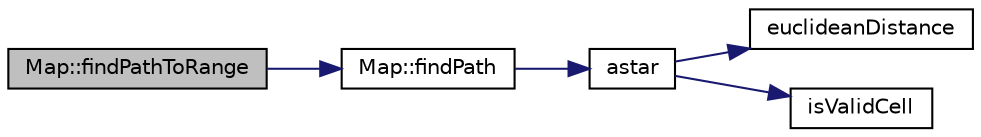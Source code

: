 digraph "Map::findPathToRange"
{
 // LATEX_PDF_SIZE
  edge [fontname="Helvetica",fontsize="10",labelfontname="Helvetica",labelfontsize="10"];
  node [fontname="Helvetica",fontsize="10",shape=record];
  rankdir="LR";
  Node1 [label="Map::findPathToRange",height=0.2,width=0.4,color="black", fillcolor="grey75", style="filled", fontcolor="black",tooltip="Finds a path to some locations range. Can be used, for example, if the attack target is not in range,..."];
  Node1 -> Node2 [color="midnightblue",fontsize="10",style="solid",fontname="Helvetica"];
  Node2 [label="Map::findPath",height=0.2,width=0.4,color="black", fillcolor="white", style="filled",URL="$classMap.html#a693fa7c9f08dfb26f74afce62d795b59",tooltip="Finds a path from start to end."];
  Node2 -> Node3 [color="midnightblue",fontsize="10",style="solid",fontname="Helvetica"];
  Node3 [label="astar",height=0.2,width=0.4,color="black", fillcolor="white", style="filled",URL="$server_2src_2world_2Utils_8cpp.html#ac2a70af5436b8b68792d3d467a42cc98",tooltip="A-star algorithm made to work with the access map format. Allows diagonal movement and has a heuristi..."];
  Node3 -> Node4 [color="midnightblue",fontsize="10",style="solid",fontname="Helvetica"];
  Node4 [label="euclideanDistance",height=0.2,width=0.4,color="black", fillcolor="white", style="filled",URL="$server_2src_2world_2Utils_8cpp.html#a301851ebbe7e47130cde965d54a9b220",tooltip="Calculate the euclidean distance between two points."];
  Node3 -> Node5 [color="midnightblue",fontsize="10",style="solid",fontname="Helvetica"];
  Node5 [label="isValidCell",height=0.2,width=0.4,color="black", fillcolor="white", style="filled",URL="$server_2src_2world_2Utils_8cpp.html#a1e58627f4f02de892dd1d1931b08243f",tooltip="Check if cell is valid and accessible from given direction."];
}
